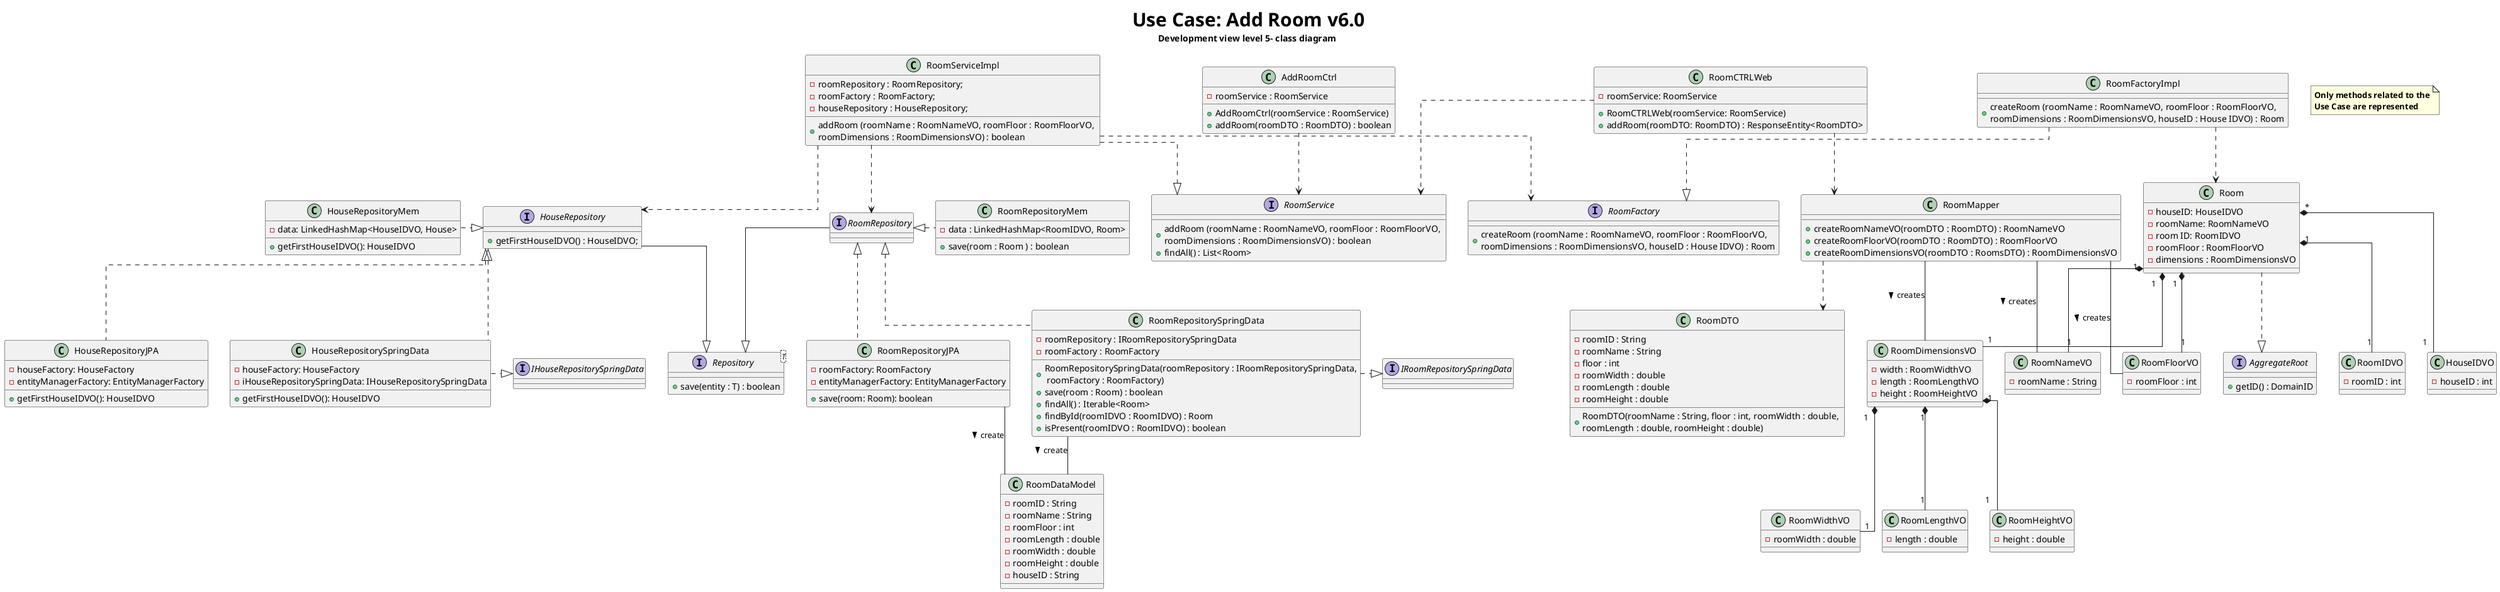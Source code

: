 @startuml

title <size: 30> Use Case: Add Room v6.0\n Development view level 5- class diagram
note "<b>Only methods related to the\n<b>Use Case are represented" as N1
skinparam linetype ortho

interface Repository <T> {
    + save(entity : T) : boolean
}

interface HouseRepository {
    + getFirstHouseIDVO() : HouseIDVO;
}

interface RoomRepository {
}

interface RoomService{
    + addRoom (roomName : RoomNameVO, roomFloor : RoomFloorVO, \nroomDimensions : RoomDimensionsVO) : boolean
    + findAll() : List<Room>
}

interface AggregateRoot{
    + getID() : DomainID
}

class RoomMapper {
    + createRoomNameVO(roomDTO : RoomDTO) : RoomNameVO
    + createRoomFloorVO(roomDTO : RoomDTO) : RoomFloorVO
    + createRoomDimensionsVO(roomDTO : RoomsDTO) : RoomDimensionsVO
}

class RoomDTO{
    - roomID : String
    - roomName : String
    - floor : int
    - roomWidth : double
    - roomLength : double
    - roomHeight : double
    + RoomDTO(roomName : String, floor : int, roomWidth : double, \nroomLength : double, roomHeight : double)

}

class RoomCTRLWeb {
    -roomService: RoomService

    +RoomCTRLWeb(roomService: RoomService)
    +addRoom(roomDTO: RoomDTO) : ResponseEntity<RoomDTO>
}

class AddRoomCtrl {
    - roomService : RoomService

    + AddRoomCtrl(roomService : RoomService)
    + addRoom(roomDTO : RoomDTO) : boolean
    }

class RoomServiceImpl {
    - roomRepository : RoomRepository;
    - roomFactory : RoomFactory;
    - houseRepository : HouseRepository;
    + addRoom (roomName : RoomNameVO, roomFloor : RoomFloorVO, \nroomDimensions : RoomDimensionsVO) : boolean
}

class Room {
    - houseID: HouseIDVO
    - roomName: RoomNameVO
    - room ID: RoomIDVO
    - roomFloor : RoomFloorVO
    - dimensions : RoomDimensionsVO
}

class RoomDimensionsVO{
     - width : RoomWidthVO
     - length : RoomLengthVO
     - height : RoomHeightVO
}

class RoomWidthVO{
     - roomWidth : double
}

class RoomLengthVO{
     - length : double
}

class RoomHeightVO{
     - height : double
}

class RoomIDVO{
     - roomID : int
}

class RoomNameVO{
     - roomName : String
}

class RoomFloorVO{
     - roomFloor : int
}

class HouseIDVO{
     - houseID : int
}
class HouseRepositoryMem{
    -data: LinkedHashMap<HouseIDVO, House>
    +getFirstHouseIDVO(): HouseIDVO
}

class RoomFactoryImpl{
    + createRoom (roomName : RoomNameVO, roomFloor : RoomFloorVO, \nroomDimensions : RoomDimensionsVO, houseID : House IDVO) : Room
}

interface RoomFactory {
    + createRoom (roomName : RoomNameVO, roomFloor : RoomFloorVO, \nroomDimensions : RoomDimensionsVO, houseID : House IDVO) : Room
}
class RoomRepositoryMem{
    - data : LinkedHashMap<RoomIDVO, Room>
    + save(room : Room ) : boolean
}

class HouseRepositoryJPA {
    -houseFactory: HouseFactory
    -entityManagerFactory: EntityManagerFactory
    +getFirstHouseIDVO(): HouseIDVO
}

class RoomRepositoryJPA {
    -roomFactory: RoomFactory
    -entityManagerFactory: EntityManagerFactory
    +save(room: Room): boolean
}

class RoomDataModel {
- roomID : String
- roomName : String
- roomFloor : int
- roomLength : double
- roomWidth : double
- roomHeight : double
- houseID : String
}

class HouseRepositorySpringData {
    -houseFactory: HouseFactory
    -iHouseRepositorySpringData: IHouseRepositorySpringData
    +getFirstHouseIDVO(): HouseIDVO
}

interface IHouseRepositorySpringData{
 }

class RoomRepositorySpringData {
    - roomRepository : IRoomRepositorySpringData
    - roomFactory : RoomFactory
    + RoomRepositorySpringData(roomRepository : IRoomRepositorySpringData,\n roomFactory : RoomFactory)
    + save(room : Room) : boolean
    + findAll() : Iterable<Room>
    + findById(roomIDVO : RoomIDVO) : Room
    + isPresent(roomIDVO : RoomIDVO) : boolean
}

interface IRoomRepositorySpringData{
 }

RoomCTRLWeb ..> RoomMapper
RoomCTRLWeb ..> RoomService
AddRoomCtrl ..> RoomService
RoomServiceImpl ..> RoomFactory
RoomServiceImpl ..> HouseRepository
RoomServiceImpl ..> RoomRepository
RoomFactoryImpl ..> Room
RoomFactoryImpl ..|> RoomFactory
RoomServiceImpl ..|> RoomService
HouseRepositoryMem .|> HouseRepository
RoomRepository <|. RoomRepositoryMem
HouseRepository --|> Repository
RoomRepository --|> Repository
HouseRepository <|.. HouseRepositoryJPA
RoomRepository <|.. RoomRepositoryJPA
RoomRepositoryJPA -- RoomDataModel : create >
HouseRepository <|.. HouseRepositorySpringData
HouseRepositorySpringData .|> IHouseRepositorySpringData
RoomRepository <|.- RoomRepositorySpringData
RoomRepositorySpringData .|> IRoomRepositorySpringData
RoomRepositorySpringData -- RoomDataModel : create >
RoomMapper ..> RoomDTO
RoomMapper -- RoomNameVO : creates >
RoomMapper -- RoomFloorVO : creates >
RoomMapper -- RoomDimensionsVO : creates >

' Aggregation relationships
Room "1" *-- "1" RoomNameVO
Room "1" *-- "1" RoomIDVO
Room "1" *-- "1" RoomFloorVO
Room "1" *-- "1" RoomDimensionsVO
Room "*" *-- "1" HouseIDVO
Room ..|> AggregateRoot
RoomDimensionsVO "1" *-- "1" RoomLengthVO
RoomDimensionsVO "1" *-- "1" RoomWidthVO
RoomDimensionsVO "1" *-- "1" RoomHeightVO

@enduml